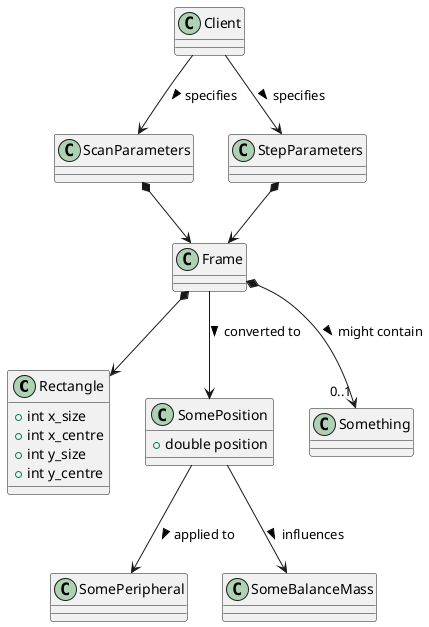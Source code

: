 @startuml
class Rectangle {
  + int x_size
  + int x_centre
  + int y_size
  + int y_centre
}

class SomePosition {
  + double position
}

Client --> ScanParameters : specifies >
Client --> StepParameters : specifies >
ScanParameters *--> Frame
StepParameters *--> Frame

Frame *--> Rectangle

Frame *--> “0..1” Something : might contain >

Frame --> SomePosition : converted to >
SomePosition --> SomePeripheral : applied to >
SomePosition --> SomeBalanceMass : influences > 


@enduml
